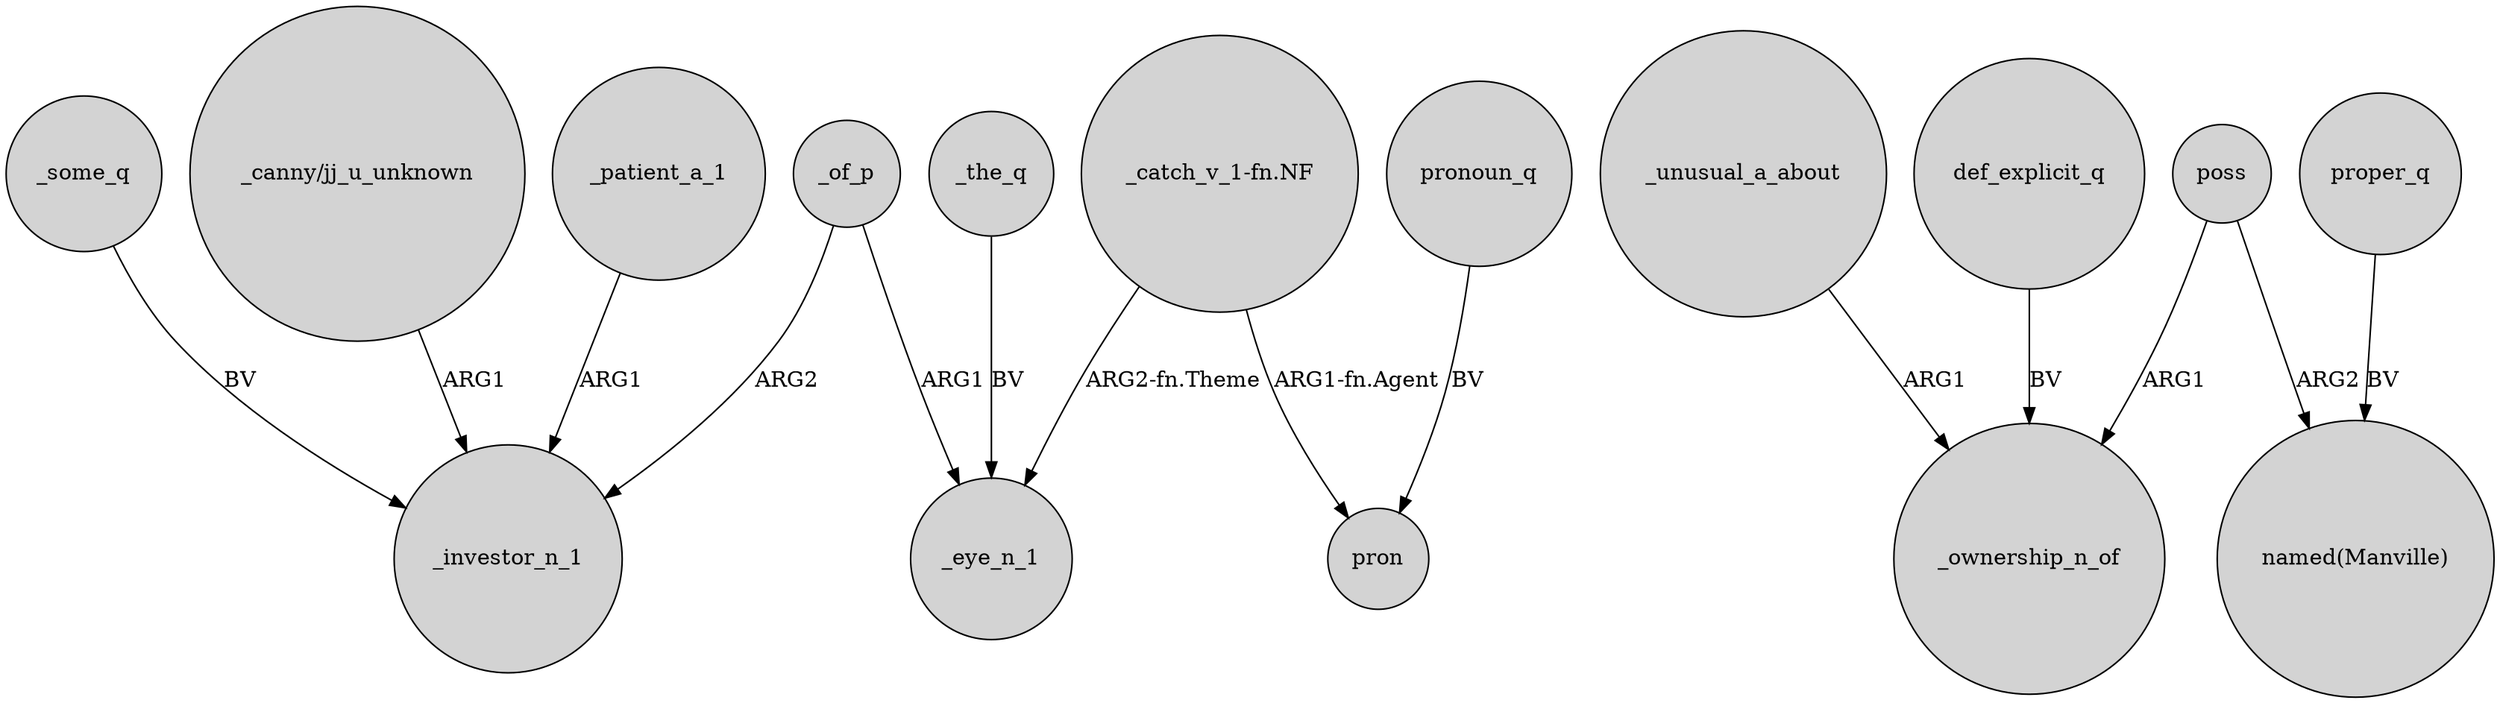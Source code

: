 digraph {
	node [shape=circle style=filled]
	_of_p -> _investor_n_1 [label=ARG2]
	poss -> _ownership_n_of [label=ARG1]
	_of_p -> _eye_n_1 [label=ARG1]
	"_catch_v_1-fn.NF" -> _eye_n_1 [label="ARG2-fn.Theme"]
	_unusual_a_about -> _ownership_n_of [label=ARG1]
	_some_q -> _investor_n_1 [label=BV]
	proper_q -> "named(Manville)" [label=BV]
	poss -> "named(Manville)" [label=ARG2]
	"_catch_v_1-fn.NF" -> pron [label="ARG1-fn.Agent"]
	_the_q -> _eye_n_1 [label=BV]
	def_explicit_q -> _ownership_n_of [label=BV]
	"_canny/jj_u_unknown" -> _investor_n_1 [label=ARG1]
	_patient_a_1 -> _investor_n_1 [label=ARG1]
	pronoun_q -> pron [label=BV]
}
